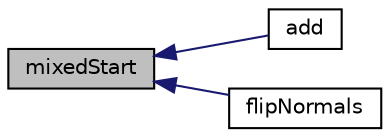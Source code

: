digraph "mixedStart"
{
  bgcolor="transparent";
  edge [fontname="Helvetica",fontsize="10",labelfontname="Helvetica",labelfontsize="10"];
  node [fontname="Helvetica",fontsize="10",shape=record];
  rankdir="LR";
  Node979 [label="mixedStart",height=0.2,width=0.4,color="black", fillcolor="grey75", style="filled", fontcolor="black"];
  Node979 -> Node980 [dir="back",color="midnightblue",fontsize="10",style="solid",fontname="Helvetica"];
  Node980 [label="add",height=0.2,width=0.4,color="black",URL="$a22549.html#af07e0aa40a7a71b92a74dd6b77a44ad3",tooltip="Add extendedEdgeMesh. No filtering of duplicates. "];
  Node979 -> Node981 [dir="back",color="midnightblue",fontsize="10",style="solid",fontname="Helvetica"];
  Node981 [label="flipNormals",height=0.2,width=0.4,color="black",URL="$a22549.html#ace7a4ec5b5de12179b1d4194ea408066",tooltip="Flip normals. All concave become convex, all internal external. "];
}
